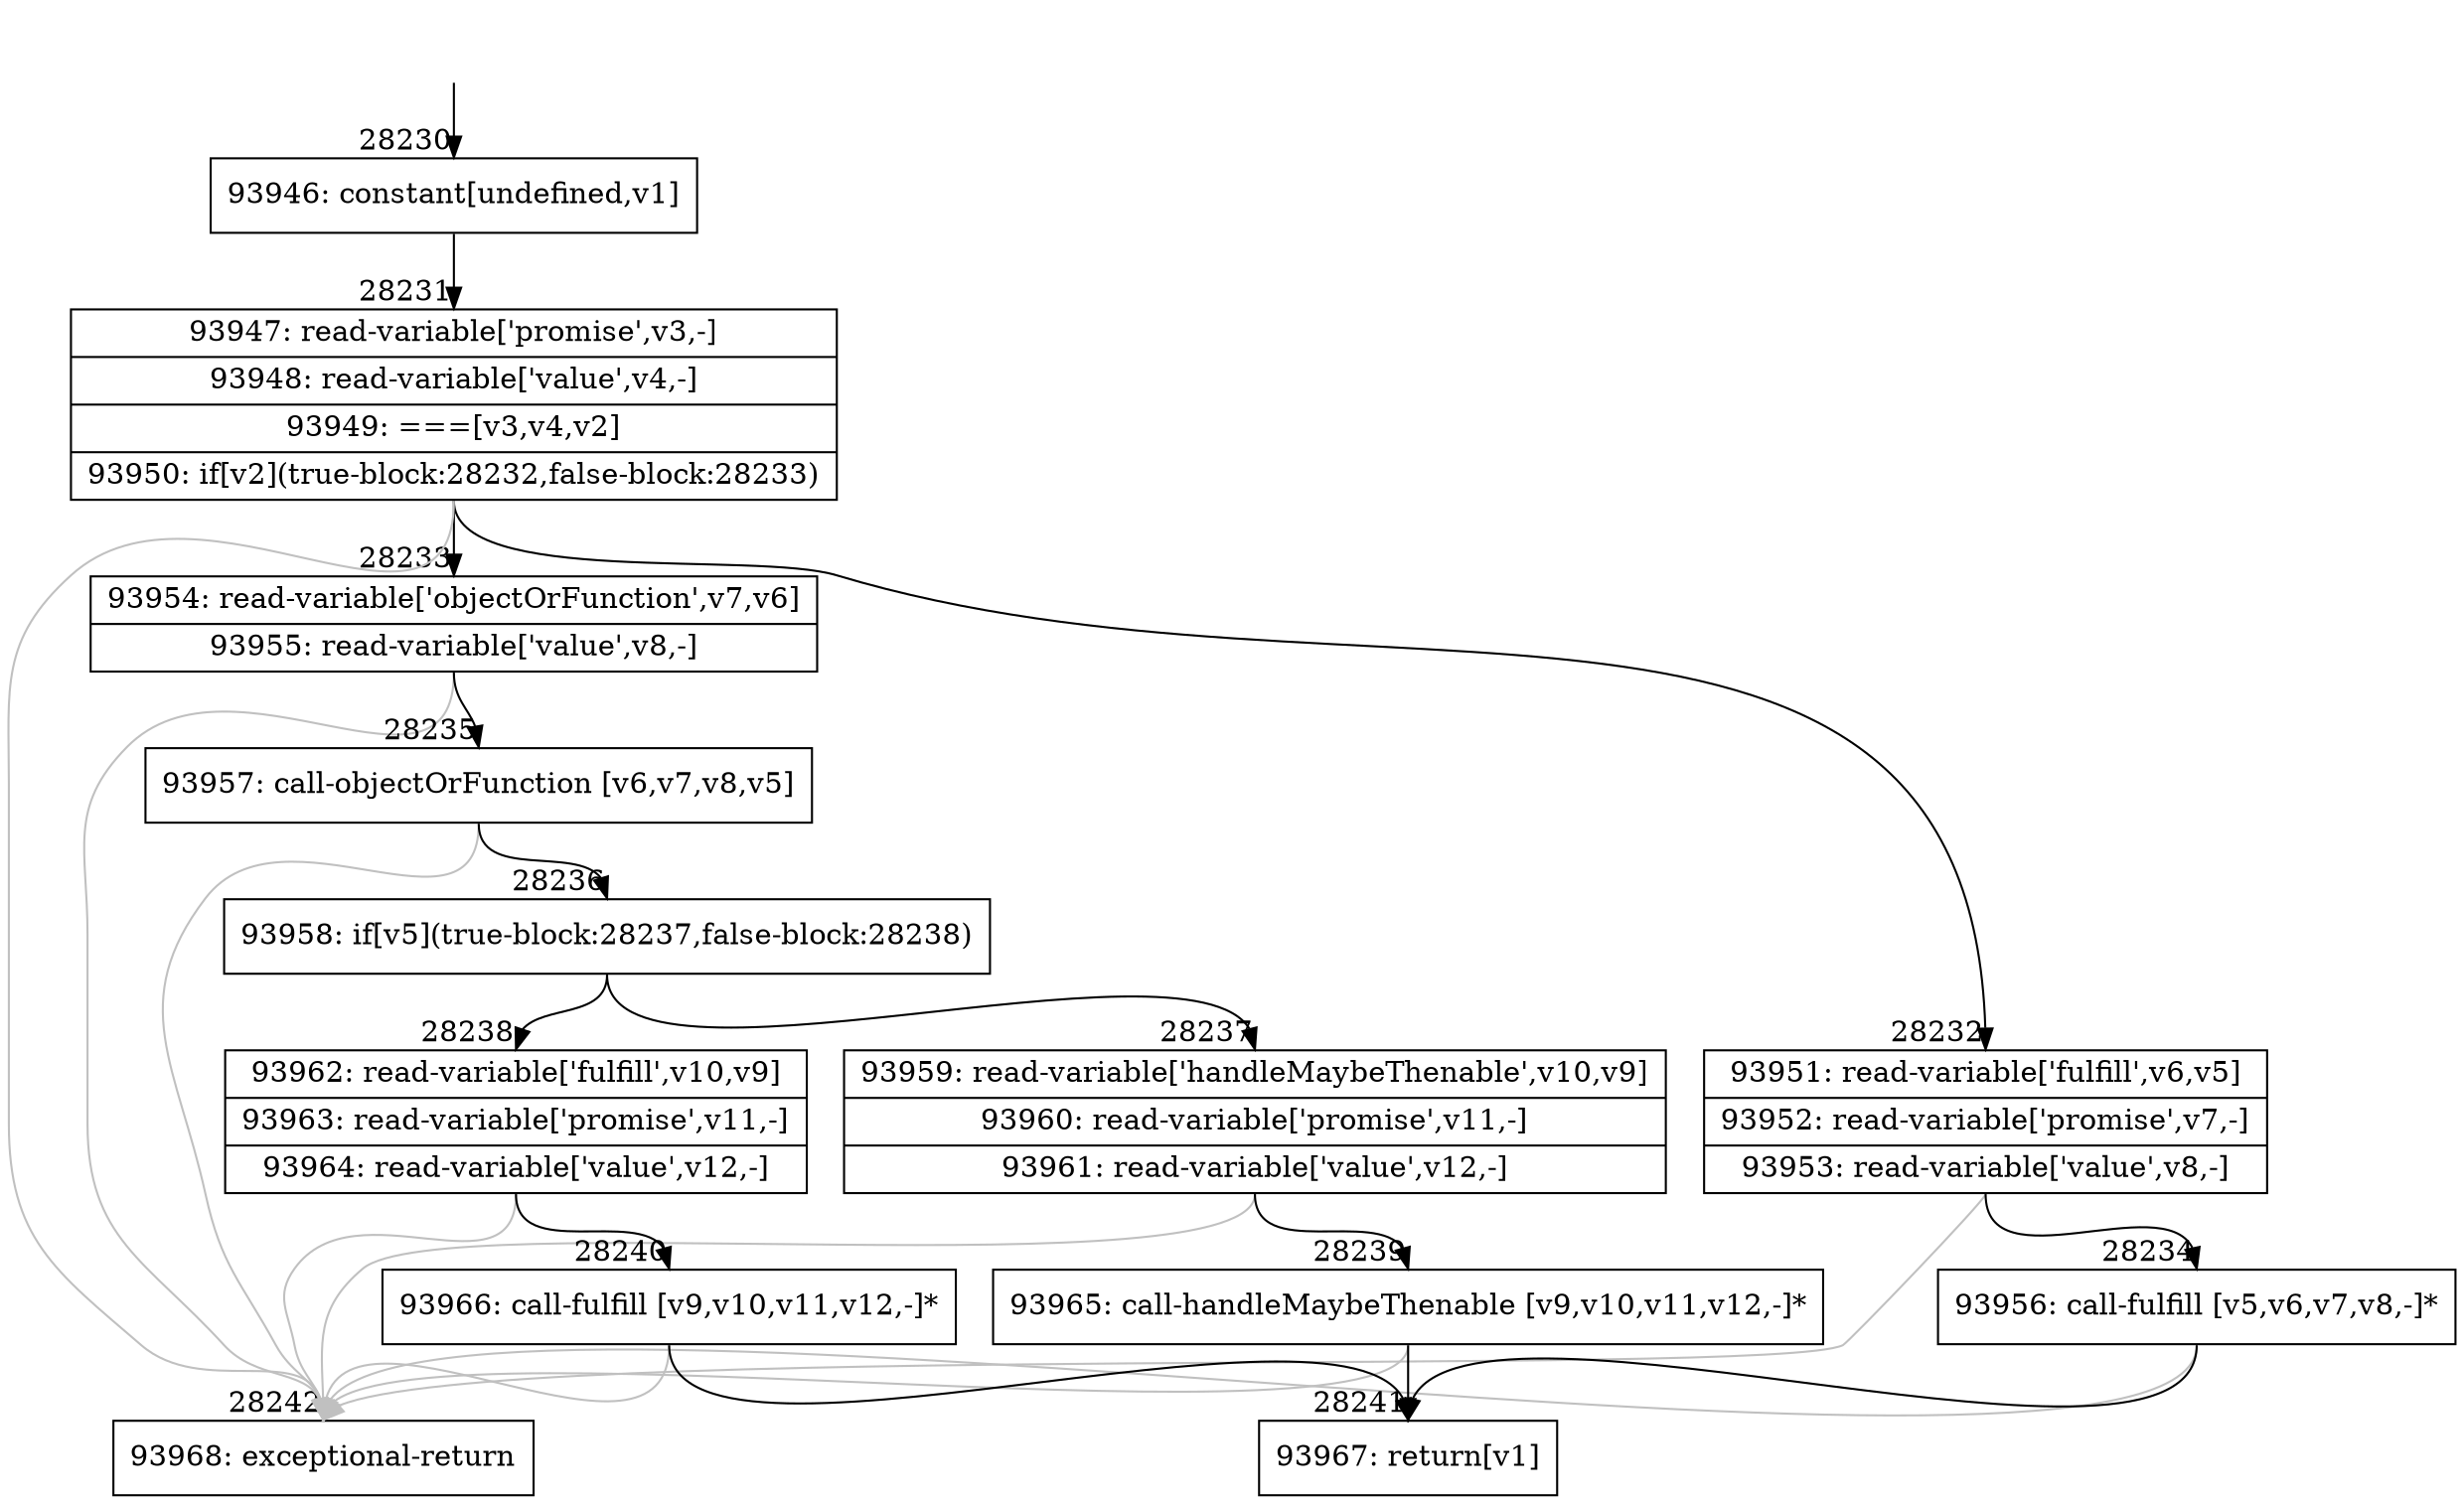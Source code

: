 digraph {
rankdir="TD"
BB_entry2473[shape=none,label=""];
BB_entry2473 -> BB28230 [tailport=s, headport=n, headlabel="    28230"]
BB28230 [shape=record label="{93946: constant[undefined,v1]}" ] 
BB28230 -> BB28231 [tailport=s, headport=n, headlabel="      28231"]
BB28231 [shape=record label="{93947: read-variable['promise',v3,-]|93948: read-variable['value',v4,-]|93949: ===[v3,v4,v2]|93950: if[v2](true-block:28232,false-block:28233)}" ] 
BB28231 -> BB28232 [tailport=s, headport=n, headlabel="      28232"]
BB28231 -> BB28233 [tailport=s, headport=n, headlabel="      28233"]
BB28231 -> BB28242 [tailport=s, headport=n, color=gray, headlabel="      28242"]
BB28232 [shape=record label="{93951: read-variable['fulfill',v6,v5]|93952: read-variable['promise',v7,-]|93953: read-variable['value',v8,-]}" ] 
BB28232 -> BB28234 [tailport=s, headport=n, headlabel="      28234"]
BB28232 -> BB28242 [tailport=s, headport=n, color=gray]
BB28233 [shape=record label="{93954: read-variable['objectOrFunction',v7,v6]|93955: read-variable['value',v8,-]}" ] 
BB28233 -> BB28235 [tailport=s, headport=n, headlabel="      28235"]
BB28233 -> BB28242 [tailport=s, headport=n, color=gray]
BB28234 [shape=record label="{93956: call-fulfill [v5,v6,v7,v8,-]*}" ] 
BB28234 -> BB28241 [tailport=s, headport=n, headlabel="      28241"]
BB28234 -> BB28242 [tailport=s, headport=n, color=gray]
BB28235 [shape=record label="{93957: call-objectOrFunction [v6,v7,v8,v5]}" ] 
BB28235 -> BB28236 [tailport=s, headport=n, headlabel="      28236"]
BB28235 -> BB28242 [tailport=s, headport=n, color=gray]
BB28236 [shape=record label="{93958: if[v5](true-block:28237,false-block:28238)}" ] 
BB28236 -> BB28237 [tailport=s, headport=n, headlabel="      28237"]
BB28236 -> BB28238 [tailport=s, headport=n, headlabel="      28238"]
BB28237 [shape=record label="{93959: read-variable['handleMaybeThenable',v10,v9]|93960: read-variable['promise',v11,-]|93961: read-variable['value',v12,-]}" ] 
BB28237 -> BB28239 [tailport=s, headport=n, headlabel="      28239"]
BB28237 -> BB28242 [tailport=s, headport=n, color=gray]
BB28238 [shape=record label="{93962: read-variable['fulfill',v10,v9]|93963: read-variable['promise',v11,-]|93964: read-variable['value',v12,-]}" ] 
BB28238 -> BB28240 [tailport=s, headport=n, headlabel="      28240"]
BB28238 -> BB28242 [tailport=s, headport=n, color=gray]
BB28239 [shape=record label="{93965: call-handleMaybeThenable [v9,v10,v11,v12,-]*}" ] 
BB28239 -> BB28241 [tailport=s, headport=n]
BB28239 -> BB28242 [tailport=s, headport=n, color=gray]
BB28240 [shape=record label="{93966: call-fulfill [v9,v10,v11,v12,-]*}" ] 
BB28240 -> BB28241 [tailport=s, headport=n]
BB28240 -> BB28242 [tailport=s, headport=n, color=gray]
BB28241 [shape=record label="{93967: return[v1]}" ] 
BB28242 [shape=record label="{93968: exceptional-return}" ] 
//#$~ 50456
}
